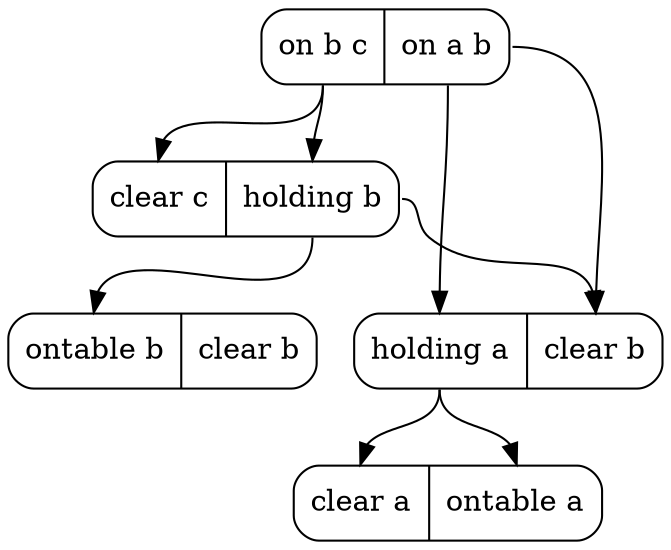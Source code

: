 digraph Tree {
	node [shape=Mrecord];
	 edge [style=solid, color=black];
struct0 [label="<onbc> on b c|<onab> on a b"];
struct1 [label="<clearc> clear c|<holdingb> holding b"];
struct2 [label="<holdinga> holding a|<clearb> clear b"];
struct3 [label="<cleara> clear a|<ontablea> ontable a"];
struct4 [label="<ontableb> ontable b|<clearb> clear b"];
struct0:onbc -> struct1:clearc;
struct0:onbc -> struct1:holdingb;
struct0:onab -> struct2:holdinga;
struct0:onab -> struct2:clearb;
struct2:holdinga -> struct3:cleara;
struct2:holdinga -> struct3:ontablea;
struct1:holdingb -> struct4:ontableb;
struct1:holdingb -> struct2:clearb;
}
